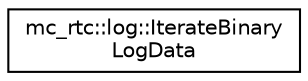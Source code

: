 digraph "Graphical Class Hierarchy"
{
 // INTERACTIVE_SVG=YES
 // LATEX_PDF_SIZE
  edge [fontname="Helvetica",fontsize="10",labelfontname="Helvetica",labelfontsize="10"];
  node [fontname="Helvetica",fontsize="10",shape=record];
  rankdir="LR";
  Node0 [label="mc_rtc::log::IterateBinary\lLogData",height=0.2,width=0.4,color="black", fillcolor="white", style="filled",URL="$structmc__rtc_1_1log_1_1IterateBinaryLogData.html",tooltip=" "];
}
